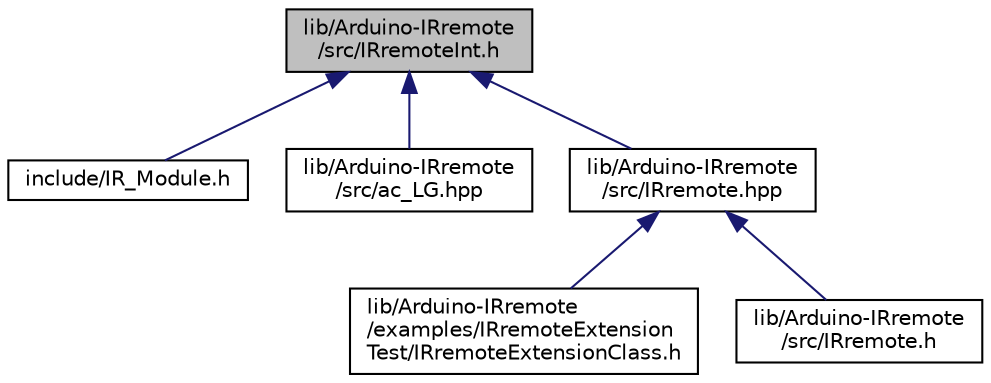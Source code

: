 digraph "lib/Arduino-IRremote/src/IRremoteInt.h"
{
 // LATEX_PDF_SIZE
  edge [fontname="Helvetica",fontsize="10",labelfontname="Helvetica",labelfontsize="10"];
  node [fontname="Helvetica",fontsize="10",shape=record];
  Node1 [label="lib/Arduino-IRremote\l/src/IRremoteInt.h",height=0.2,width=0.4,color="black", fillcolor="grey75", style="filled", fontcolor="black",tooltip="Contains all declarations required for the interface to IRremote. Could not be named IRremote...."];
  Node1 -> Node2 [dir="back",color="midnightblue",fontsize="10",style="solid"];
  Node2 [label="include/IR_Module.h",height=0.2,width=0.4,color="black", fillcolor="white", style="filled",URL="$IR__Module_8h.html",tooltip="Infrared (IR) module for handling IR communication."];
  Node1 -> Node3 [dir="back",color="midnightblue",fontsize="10",style="solid"];
  Node3 [label="lib/Arduino-IRremote\l/src/ac_LG.hpp",height=0.2,width=0.4,color="black", fillcolor="white", style="filled",URL="$ac__LG_8hpp_source.html",tooltip=" "];
  Node1 -> Node4 [dir="back",color="midnightblue",fontsize="10",style="solid"];
  Node4 [label="lib/Arduino-IRremote\l/src/IRremote.hpp",height=0.2,width=0.4,color="black", fillcolor="white", style="filled",URL="$IRremote_8hpp.html",tooltip="Public API to the library."];
  Node4 -> Node5 [dir="back",color="midnightblue",fontsize="10",style="solid"];
  Node5 [label="lib/Arduino-IRremote\l/examples/IRremoteExtension\lTest/IRremoteExtensionClass.h",height=0.2,width=0.4,color="black", fillcolor="white", style="filled",URL="$IRremoteExtensionClass_8h_source.html",tooltip=" "];
  Node4 -> Node6 [dir="back",color="midnightblue",fontsize="10",style="solid"];
  Node6 [label="lib/Arduino-IRremote\l/src/IRremote.h",height=0.2,width=0.4,color="black", fillcolor="white", style="filled",URL="$IRremote_8h.html",tooltip="Stub for backward compatibility."];
}
